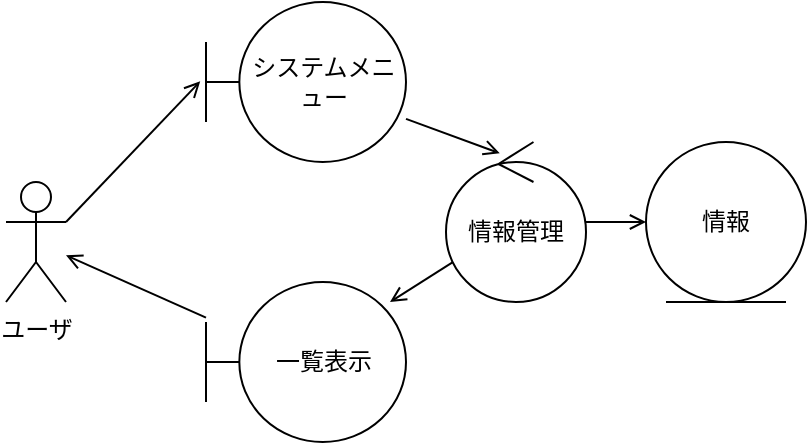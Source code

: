 <mxfile version="20.3.0" type="device"><diagram id="9hLbr2nBNApNBMIYtr_I" name="第 1 页"><mxGraphModel dx="462" dy="865" grid="1" gridSize="10" guides="1" tooltips="1" connect="1" arrows="1" fold="1" page="1" pageScale="1" pageWidth="400" pageHeight="300" math="0" shadow="0"><root><mxCell id="0"/><mxCell id="1" parent="0"/><mxCell id="fHdFTKdUiUliqy58ry8O-1" value="ユーザ" style="shape=umlActor;verticalLabelPosition=bottom;verticalAlign=top;html=1;outlineConnect=0;" vertex="1" parent="1"><mxGeometry x="30" y="120" width="30" height="60" as="geometry"/></mxCell><mxCell id="fHdFTKdUiUliqy58ry8O-10" style="edgeStyle=none;rounded=0;orthogonalLoop=1;jettySize=auto;html=1;entryX=0;entryY=0.5;entryDx=0;entryDy=0;endArrow=open;endFill=0;" edge="1" parent="1" source="fHdFTKdUiUliqy58ry8O-6" target="fHdFTKdUiUliqy58ry8O-9"><mxGeometry relative="1" as="geometry"/></mxCell><mxCell id="fHdFTKdUiUliqy58ry8O-13" style="edgeStyle=none;rounded=0;orthogonalLoop=1;jettySize=auto;html=1;endArrow=open;endFill=0;entryX=0.92;entryY=0.125;entryDx=0;entryDy=0;entryPerimeter=0;" edge="1" parent="1" source="fHdFTKdUiUliqy58ry8O-6" target="fHdFTKdUiUliqy58ry8O-14"><mxGeometry relative="1" as="geometry"><mxPoint x="300" y="70" as="targetPoint"/></mxGeometry></mxCell><mxCell id="fHdFTKdUiUliqy58ry8O-6" value="情報管理" style="ellipse;shape=umlControl;whiteSpace=wrap;html=1;" vertex="1" parent="1"><mxGeometry x="250" y="100" width="70" height="80" as="geometry"/></mxCell><mxCell id="fHdFTKdUiUliqy58ry8O-7" value="" style="rounded=0;orthogonalLoop=1;jettySize=auto;html=1;exitX=1;exitY=0.333;exitDx=0;exitDy=0;exitPerimeter=0;endArrow=open;endFill=0;entryX=-0.029;entryY=0.496;entryDx=0;entryDy=0;entryPerimeter=0;" edge="1" parent="1" source="fHdFTKdUiUliqy58ry8O-1" target="fHdFTKdUiUliqy58ry8O-11"><mxGeometry relative="1" as="geometry"><mxPoint x="80" y="130" as="sourcePoint"/><mxPoint x="180" y="180" as="targetPoint"/></mxGeometry></mxCell><mxCell id="fHdFTKdUiUliqy58ry8O-9" value="情報" style="ellipse;shape=umlEntity;whiteSpace=wrap;html=1;" vertex="1" parent="1"><mxGeometry x="350" y="100" width="80" height="80" as="geometry"/></mxCell><mxCell id="fHdFTKdUiUliqy58ry8O-12" style="edgeStyle=none;rounded=0;orthogonalLoop=1;jettySize=auto;html=1;entryX=0.384;entryY=0.071;entryDx=0;entryDy=0;entryPerimeter=0;endArrow=open;endFill=0;" edge="1" parent="1" source="fHdFTKdUiUliqy58ry8O-11" target="fHdFTKdUiUliqy58ry8O-6"><mxGeometry relative="1" as="geometry"/></mxCell><mxCell id="fHdFTKdUiUliqy58ry8O-11" value="システムメニュー" style="shape=umlBoundary;whiteSpace=wrap;html=1;" vertex="1" parent="1"><mxGeometry x="130" y="30" width="100" height="80" as="geometry"/></mxCell><mxCell id="fHdFTKdUiUliqy58ry8O-15" style="edgeStyle=none;rounded=0;orthogonalLoop=1;jettySize=auto;html=1;endArrow=open;endFill=0;" edge="1" parent="1" source="fHdFTKdUiUliqy58ry8O-14" target="fHdFTKdUiUliqy58ry8O-1"><mxGeometry relative="1" as="geometry"/></mxCell><mxCell id="fHdFTKdUiUliqy58ry8O-14" value="一覧表示" style="shape=umlBoundary;whiteSpace=wrap;html=1;" vertex="1" parent="1"><mxGeometry x="130" y="170" width="100" height="80" as="geometry"/></mxCell></root></mxGraphModel></diagram></mxfile>